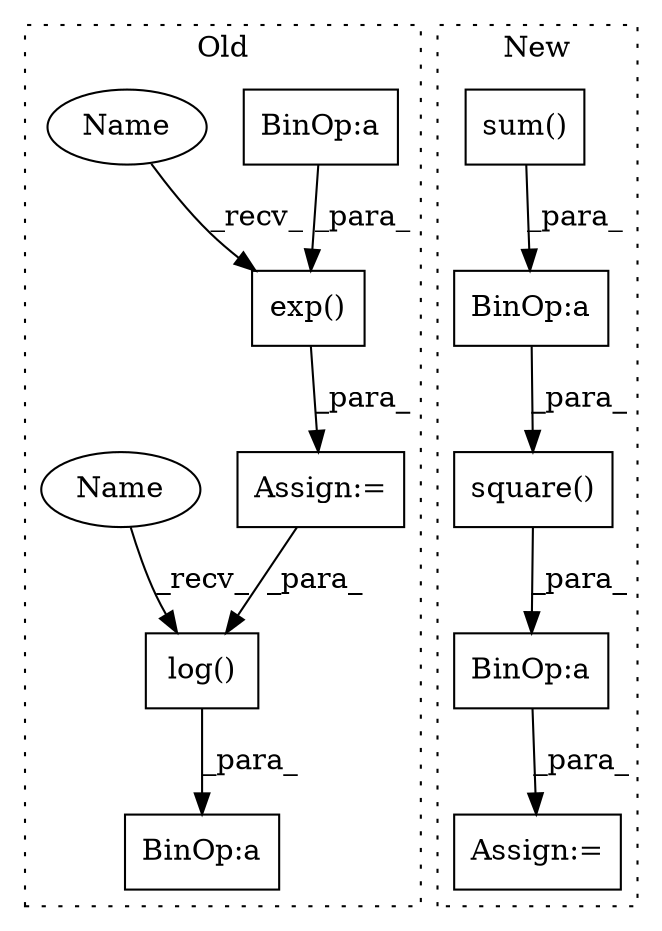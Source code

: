 digraph G {
subgraph cluster0 {
1 [label="log()" a="75" s="8153,8168" l="8,1" shape="box"];
4 [label="Assign:=" a="68" s="8103" l="3" shape="box"];
7 [label="exp()" a="75" s="8075,8090" l="8,1" shape="box"];
8 [label="BinOp:a" a="82" s="8008" l="3" shape="box"];
9 [label="BinOp:a" a="82" s="8169" l="3" shape="box"];
11 [label="Name" a="87" s="8075" l="3" shape="ellipse"];
12 [label="Name" a="87" s="8153" l="3" shape="ellipse"];
label = "Old";
style="dotted";
}
subgraph cluster1 {
2 [label="square()" a="75" s="8073,8089" l="11,1" shape="box"];
3 [label="BinOp:a" a="82" s="7910" l="3" shape="box"];
5 [label="Assign:=" a="68" s="8069" l="4" shape="box"];
6 [label="sum()" a="75" s="7862,7893" l="29,16" shape="box"];
10 [label="BinOp:a" a="82" s="8090" l="3" shape="box"];
label = "New";
style="dotted";
}
1 -> 9 [label="_para_"];
2 -> 10 [label="_para_"];
3 -> 2 [label="_para_"];
4 -> 1 [label="_para_"];
6 -> 3 [label="_para_"];
7 -> 4 [label="_para_"];
8 -> 7 [label="_para_"];
10 -> 5 [label="_para_"];
11 -> 7 [label="_recv_"];
12 -> 1 [label="_recv_"];
}